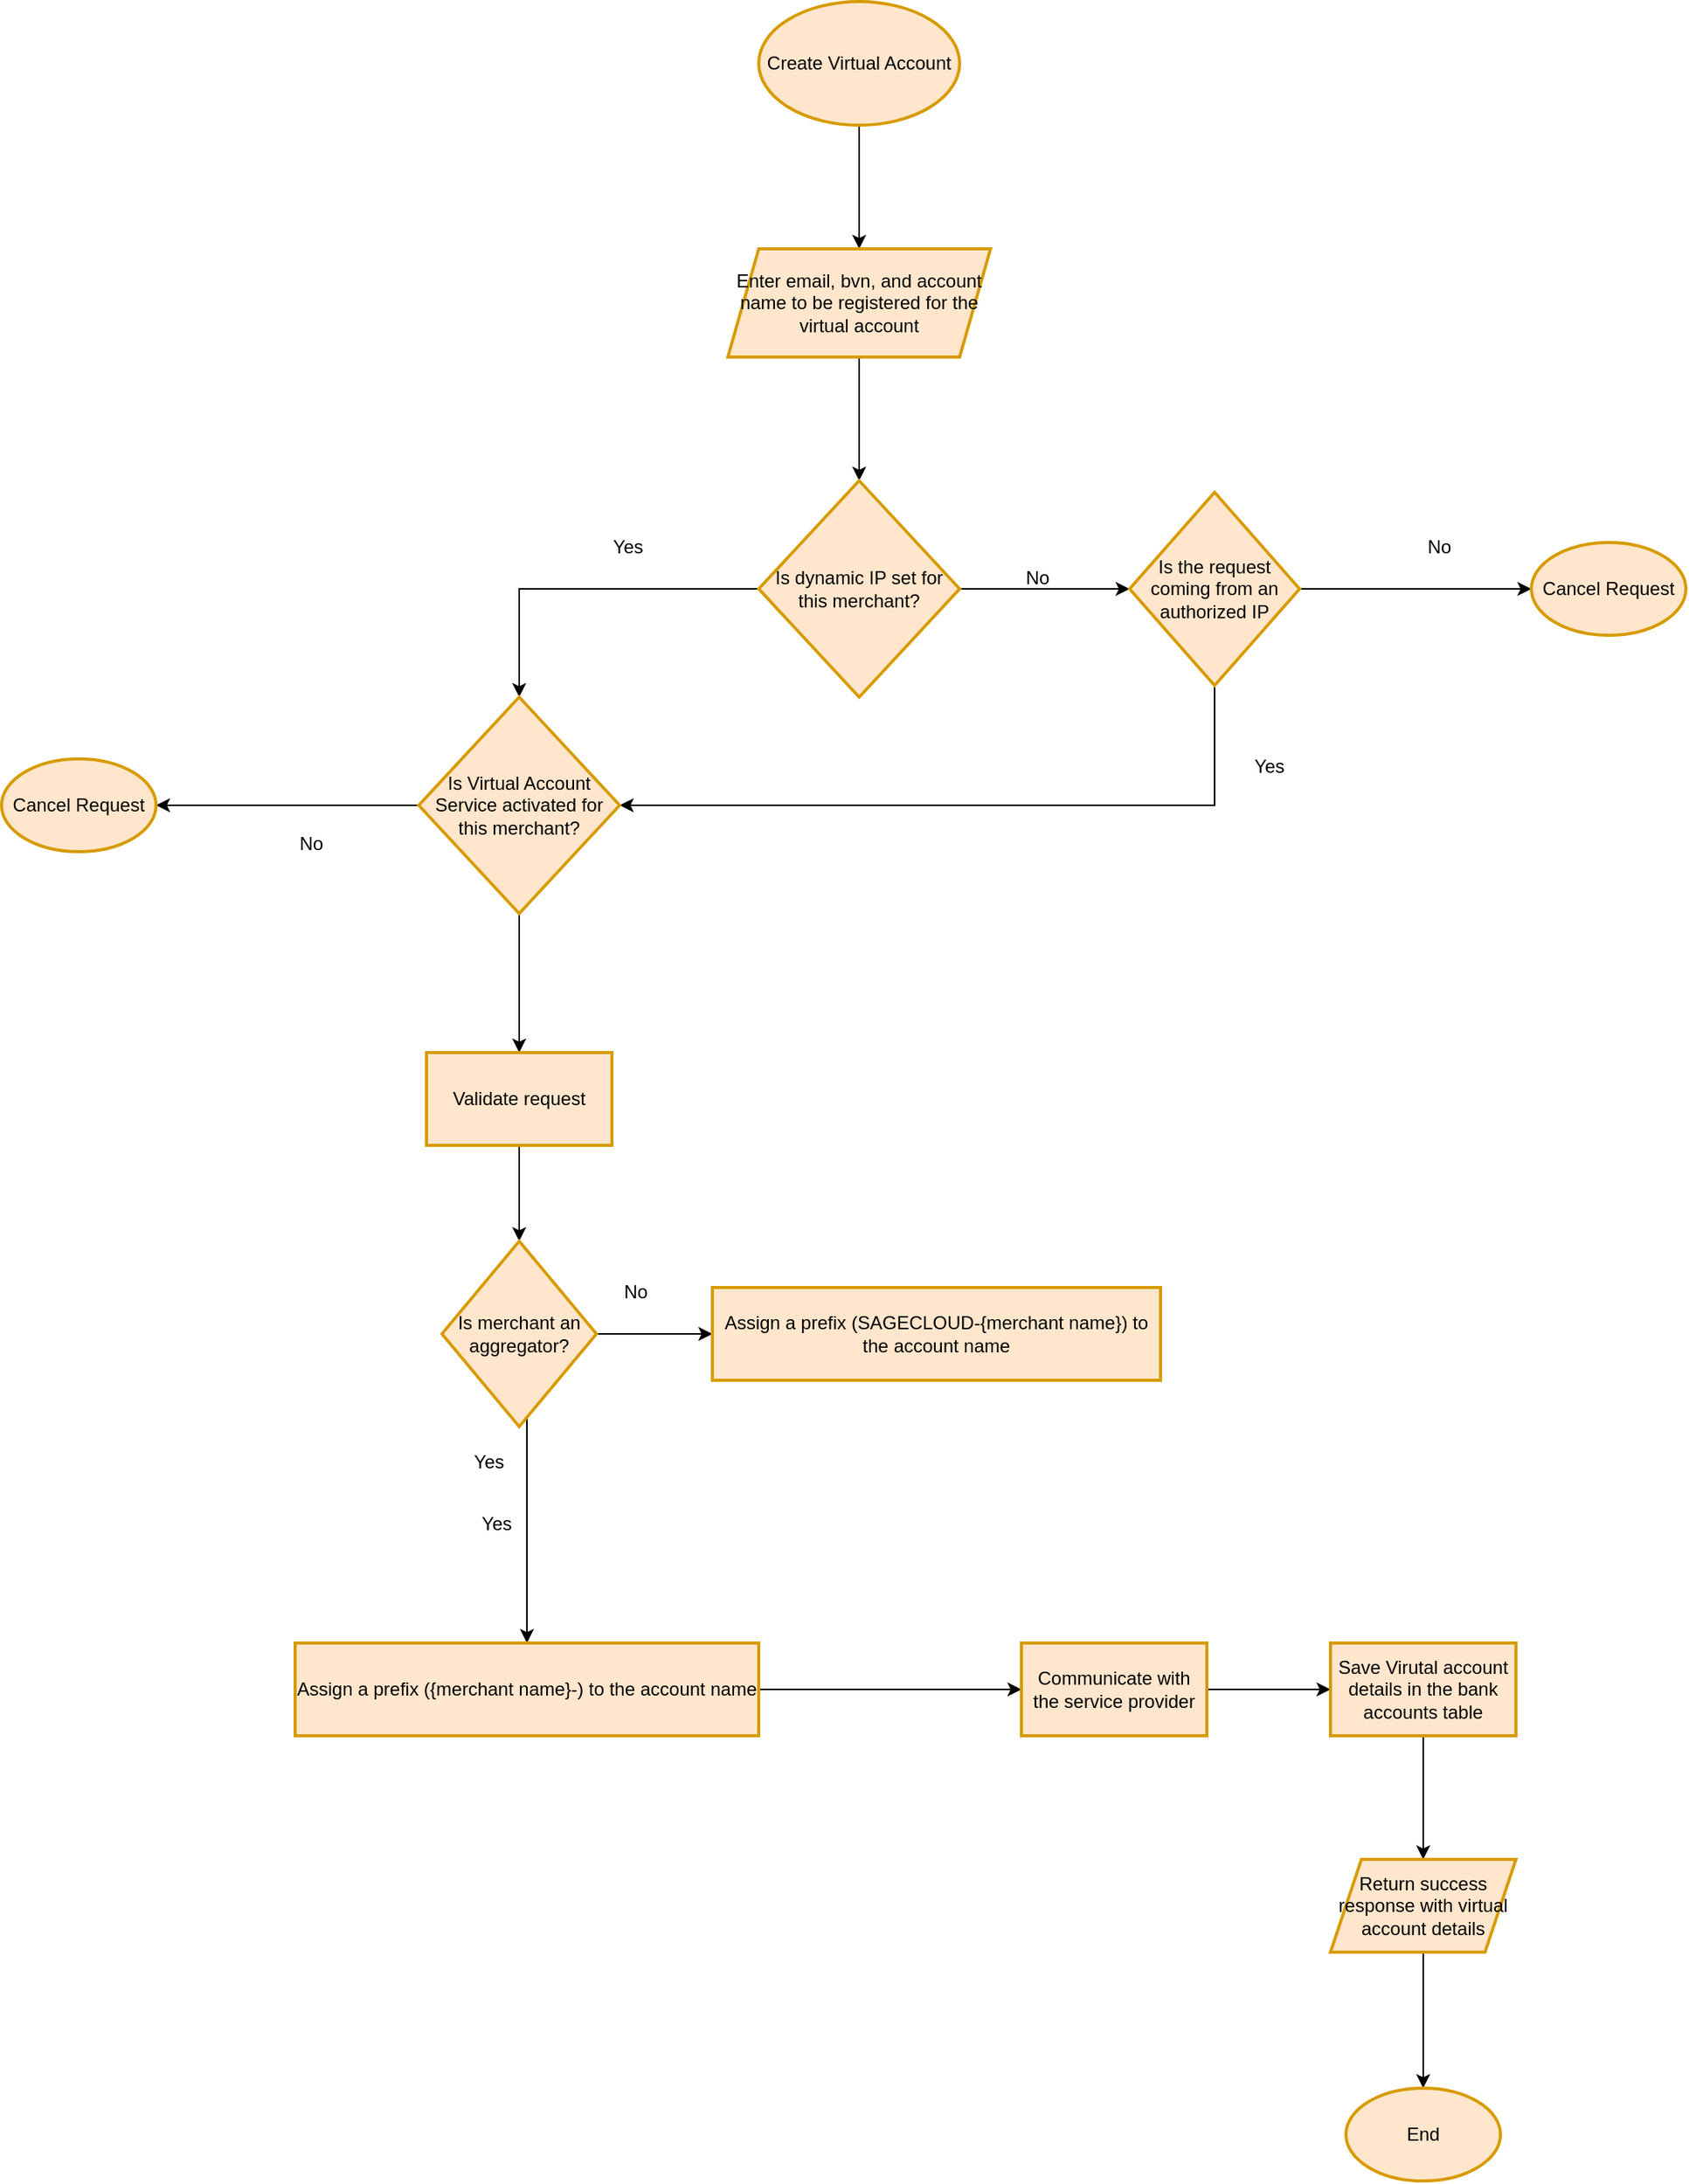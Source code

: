 <mxfile version="24.7.5">
  <diagram id="C5RBs43oDa-KdzZeNtuy" name="Page-1">
    <mxGraphModel dx="2562" dy="1102" grid="1" gridSize="10" guides="1" tooltips="1" connect="1" arrows="1" fold="1" page="1" pageScale="1" pageWidth="827" pageHeight="1169" math="0" shadow="0">
      <root>
        <mxCell id="WIyWlLk6GJQsqaUBKTNV-0" />
        <mxCell id="WIyWlLk6GJQsqaUBKTNV-1" parent="WIyWlLk6GJQsqaUBKTNV-0" />
        <mxCell id="CTJq_3MHYrnL4A5J8H9I-27" value="" style="edgeStyle=orthogonalEdgeStyle;rounded=0;orthogonalLoop=1;jettySize=auto;html=1;" edge="1" parent="WIyWlLk6GJQsqaUBKTNV-1" source="CTJq_3MHYrnL4A5J8H9I-23" target="CTJq_3MHYrnL4A5J8H9I-26">
          <mxGeometry relative="1" as="geometry" />
        </mxCell>
        <mxCell id="CTJq_3MHYrnL4A5J8H9I-23" value="Create Virtual Account" style="strokeWidth=2;html=1;shape=mxgraph.flowchart.start_1;whiteSpace=wrap;fillColor=#ffe6cc;strokeColor=#d79b00;" vertex="1" parent="WIyWlLk6GJQsqaUBKTNV-1">
          <mxGeometry x="380" y="120" width="130" height="80" as="geometry" />
        </mxCell>
        <mxCell id="CTJq_3MHYrnL4A5J8H9I-29" value="" style="edgeStyle=orthogonalEdgeStyle;rounded=0;orthogonalLoop=1;jettySize=auto;html=1;" edge="1" parent="WIyWlLk6GJQsqaUBKTNV-1" source="CTJq_3MHYrnL4A5J8H9I-26" target="CTJq_3MHYrnL4A5J8H9I-28">
          <mxGeometry relative="1" as="geometry" />
        </mxCell>
        <mxCell id="CTJq_3MHYrnL4A5J8H9I-26" value="Enter email, bvn, and account name to be registered for the virtual account" style="shape=parallelogram;perimeter=parallelogramPerimeter;whiteSpace=wrap;html=1;fixedSize=1;strokeWidth=2;fillColor=#ffe6cc;strokeColor=#d79b00;" vertex="1" parent="WIyWlLk6GJQsqaUBKTNV-1">
          <mxGeometry x="360" y="280" width="170" height="70" as="geometry" />
        </mxCell>
        <mxCell id="CTJq_3MHYrnL4A5J8H9I-40" value="" style="edgeStyle=orthogonalEdgeStyle;rounded=0;orthogonalLoop=1;jettySize=auto;html=1;" edge="1" parent="WIyWlLk6GJQsqaUBKTNV-1" source="CTJq_3MHYrnL4A5J8H9I-28" target="CTJq_3MHYrnL4A5J8H9I-39">
          <mxGeometry relative="1" as="geometry" />
        </mxCell>
        <mxCell id="CTJq_3MHYrnL4A5J8H9I-58" value="" style="edgeStyle=orthogonalEdgeStyle;rounded=0;orthogonalLoop=1;jettySize=auto;html=1;" edge="1" parent="WIyWlLk6GJQsqaUBKTNV-1" source="CTJq_3MHYrnL4A5J8H9I-28" target="CTJq_3MHYrnL4A5J8H9I-57">
          <mxGeometry relative="1" as="geometry">
            <Array as="points">
              <mxPoint x="225" y="500" />
            </Array>
          </mxGeometry>
        </mxCell>
        <mxCell id="CTJq_3MHYrnL4A5J8H9I-28" value="Is dynamic IP set for this merchant?" style="rhombus;whiteSpace=wrap;html=1;fillColor=#ffe6cc;strokeColor=#d79b00;strokeWidth=2;" vertex="1" parent="WIyWlLk6GJQsqaUBKTNV-1">
          <mxGeometry x="380" y="430" width="130" height="140" as="geometry" />
        </mxCell>
        <mxCell id="CTJq_3MHYrnL4A5J8H9I-48" value="" style="edgeStyle=orthogonalEdgeStyle;rounded=0;orthogonalLoop=1;jettySize=auto;html=1;" edge="1" parent="WIyWlLk6GJQsqaUBKTNV-1" source="CTJq_3MHYrnL4A5J8H9I-39" target="CTJq_3MHYrnL4A5J8H9I-47">
          <mxGeometry relative="1" as="geometry" />
        </mxCell>
        <mxCell id="CTJq_3MHYrnL4A5J8H9I-62" value="" style="edgeStyle=orthogonalEdgeStyle;rounded=0;orthogonalLoop=1;jettySize=auto;html=1;entryX=1;entryY=0.5;entryDx=0;entryDy=0;" edge="1" parent="WIyWlLk6GJQsqaUBKTNV-1" source="CTJq_3MHYrnL4A5J8H9I-39" target="CTJq_3MHYrnL4A5J8H9I-57">
          <mxGeometry relative="1" as="geometry">
            <mxPoint x="675" y="675" as="targetPoint" />
            <Array as="points">
              <mxPoint x="675" y="640" />
              <mxPoint x="290" y="640" />
            </Array>
          </mxGeometry>
        </mxCell>
        <mxCell id="CTJq_3MHYrnL4A5J8H9I-39" value="Is the request coming from an authorized IP" style="rhombus;whiteSpace=wrap;html=1;fillColor=#ffe6cc;strokeColor=#d79b00;strokeWidth=2;" vertex="1" parent="WIyWlLk6GJQsqaUBKTNV-1">
          <mxGeometry x="620" y="437.5" width="110" height="125" as="geometry" />
        </mxCell>
        <mxCell id="CTJq_3MHYrnL4A5J8H9I-41" value="No&lt;div&gt;&lt;br&gt;&lt;/div&gt;" style="text;html=1;align=center;verticalAlign=middle;resizable=0;points=[];autosize=1;strokeColor=none;fillColor=none;" vertex="1" parent="WIyWlLk6GJQsqaUBKTNV-1">
          <mxGeometry x="540" y="480" width="40" height="40" as="geometry" />
        </mxCell>
        <mxCell id="CTJq_3MHYrnL4A5J8H9I-44" value="Yes" style="text;html=1;align=center;verticalAlign=middle;resizable=0;points=[];autosize=1;strokeColor=none;fillColor=none;" vertex="1" parent="WIyWlLk6GJQsqaUBKTNV-1">
          <mxGeometry x="275" y="458" width="40" height="30" as="geometry" />
        </mxCell>
        <mxCell id="CTJq_3MHYrnL4A5J8H9I-47" value="Cancel Request" style="strokeWidth=2;html=1;shape=mxgraph.flowchart.start_1;whiteSpace=wrap;fillColor=#ffe6cc;strokeColor=#d79b00;" vertex="1" parent="WIyWlLk6GJQsqaUBKTNV-1">
          <mxGeometry x="880" y="470" width="100" height="60" as="geometry" />
        </mxCell>
        <mxCell id="CTJq_3MHYrnL4A5J8H9I-141" value="" style="edgeStyle=orthogonalEdgeStyle;rounded=0;orthogonalLoop=1;jettySize=auto;html=1;entryX=0.5;entryY=0;entryDx=0;entryDy=0;" edge="1" parent="WIyWlLk6GJQsqaUBKTNV-1" source="CTJq_3MHYrnL4A5J8H9I-57" target="CTJq_3MHYrnL4A5J8H9I-129">
          <mxGeometry relative="1" as="geometry">
            <mxPoint x="225" y="1110" as="targetPoint" />
          </mxGeometry>
        </mxCell>
        <mxCell id="CTJq_3MHYrnL4A5J8H9I-144" value="" style="edgeStyle=orthogonalEdgeStyle;rounded=0;orthogonalLoop=1;jettySize=auto;html=1;entryX=1;entryY=0.5;entryDx=0;entryDy=0;entryPerimeter=0;" edge="1" parent="WIyWlLk6GJQsqaUBKTNV-1" source="CTJq_3MHYrnL4A5J8H9I-57" target="CTJq_3MHYrnL4A5J8H9I-146">
          <mxGeometry relative="1" as="geometry">
            <mxPoint x="100" y="920" as="targetPoint" />
          </mxGeometry>
        </mxCell>
        <mxCell id="CTJq_3MHYrnL4A5J8H9I-57" value="Is Virtual Account Service activated for this merchant?" style="rhombus;whiteSpace=wrap;html=1;fillColor=#ffe6cc;strokeColor=#d79b00;strokeWidth=2;" vertex="1" parent="WIyWlLk6GJQsqaUBKTNV-1">
          <mxGeometry x="160" y="570" width="130" height="140" as="geometry" />
        </mxCell>
        <mxCell id="CTJq_3MHYrnL4A5J8H9I-63" value="No" style="text;html=1;align=center;verticalAlign=middle;resizable=0;points=[];autosize=1;strokeColor=none;fillColor=none;" vertex="1" parent="WIyWlLk6GJQsqaUBKTNV-1">
          <mxGeometry x="800" y="458" width="40" height="30" as="geometry" />
        </mxCell>
        <mxCell id="CTJq_3MHYrnL4A5J8H9I-64" value="Yes" style="text;html=1;align=center;verticalAlign=middle;resizable=0;points=[];autosize=1;strokeColor=none;fillColor=none;" vertex="1" parent="WIyWlLk6GJQsqaUBKTNV-1">
          <mxGeometry x="690" y="600" width="40" height="30" as="geometry" />
        </mxCell>
        <mxCell id="CTJq_3MHYrnL4A5J8H9I-127" value="&lt;span style=&quot;color: rgba(0, 0, 0, 0); font-family: monospace; font-size: 0px; text-align: start;&quot;&gt;%3CmxGraphModel%3E%3Croot%3E%3CmxCell%20id%3D%220%22%2F%3E%3CmxCell%20id%3D%221%22%20parent%3D%220%22%2F%3E%3CmxCell%20id%3D%222%22%20value%3D%22%22%20style%3D%22edgeStyle%3DorthogonalEdgeStyle%3Brounded%3D0%3BorthogonalLoop%3D1%3BjettySize%3Dauto%3Bhtml%3D1%3B%22%20edge%3D%221%22%20source%3D%223%22%20target%3D%227%22%20parent%3D%221%22%3E%3CmxGeometry%20relative%3D%221%22%20as%3D%22geometry%22%2F%3E%3C%2FmxCell%3E%3CmxCell%20id%3D%223%22%20value%3D%22Validate%20request%22%20style%3D%22whiteSpace%3Dwrap%3Bhtml%3D1%3BfillColor%3D%23ffe6cc%3BstrokeColor%3D%23d79b00%3BstrokeWidth%3D2%3B%22%20vertex%3D%221%22%20parent%3D%221%22%3E%3CmxGeometry%20x%3D%22-20%22%20y%3D%22690%22%20width%3D%22120%22%20height%3D%2270%22%20as%3D%22geometry%22%2F%3E%3C%2FmxCell%3E%3CmxCell%20id%3D%224%22%20value%3D%22Yes%22%20style%3D%22text%3Bhtml%3D1%3Balign%3Dcenter%3BverticalAlign%3Dmiddle%3Bresizable%3D0%3Bpoints%3D%5B%5D%3Bautosize%3D1%3BstrokeColor%3Dnone%3BfillColor%3Dnone%3B%22%20vertex%3D%221%22%20parent%3D%221%22%3E%3CmxGeometry%20x%3D%22340%22%20y%3D%22678%22%20width%3D%2240%22%20height%3D%2230%22%20as%3D%22geometry%22%2F%3E%3C%2FmxCell%3E%3CmxCell%20id%3D%225%22%20value%3D%22%22%20style%3D%22edgeStyle%3DorthogonalEdgeStyle%3Brounded%3D0%3BorthogonalLoop%3D1%3BjettySize%3Dauto%3Bhtml%3D1%3B%22%20edge%3D%221%22%20source%3D%227%22%20target%3D%228%22%20parent%3D%221%22%3E%3CmxGeometry%20relative%3D%221%22%20as%3D%22geometry%22%2F%3E%3C%2FmxCell%3E%3CmxCell%20id%3D%226%22%20value%3D%22%22%20style%3D%22edgeStyle%3DorthogonalEdgeStyle%3Brounded%3D0%3BorthogonalLoop%3D1%3BjettySize%3Dauto%3Bhtml%3D1%3B%22%20edge%3D%221%22%20source%3D%227%22%20target%3D%2210%22%20parent%3D%221%22%3E%3CmxGeometry%20relative%3D%221%22%20as%3D%22geometry%22%3E%3CArray%20as%3D%22points%22%3E%3CmxPoint%20x%3D%2240%22%20y%3D%221050%22%2F%3E%3CmxPoint%20x%3D%2240%22%20y%3D%221050%22%2F%3E%3C%2FArray%3E%3C%2FmxGeometry%3E%3C%2FmxCell%3E%3CmxCell%20id%3D%227%22%20value%3D%22Is%20merchant%20an%20aggregator%3F%22%20style%3D%22rhombus%3BwhiteSpace%3Dwrap%3Bhtml%3D1%3BfillColor%3D%23ffe6cc%3BstrokeColor%3D%23d79b00%3BstrokeWidth%3D2%3B%22%20vertex%3D%221%22%20parent%3D%221%22%3E%3CmxGeometry%20x%3D%22-10%22%20y%3D%22830%22%20width%3D%22100%22%20height%3D%22120%22%20as%3D%22geometry%22%2F%3E%3C%2FmxCell%3E%3CmxCell%20id%3D%228%22%20value%3D%22Assign%20a%20prefix%20(SAGECLOUD-%7Bmerchant%20name%7D)%20to%20the%20account%20name%22%20style%3D%22whiteSpace%3Dwrap%3Bhtml%3D1%3BfillColor%3D%23ffe6cc%3BstrokeColor%3D%23d79b00%3BstrokeWidth%3D2%3B%22%20vertex%3D%221%22%20parent%3D%221%22%3E%3CmxGeometry%20x%3D%22160%22%20y%3D%22860%22%20width%3D%22290%22%20height%3D%2260%22%20as%3D%22geometry%22%2F%3E%3C%2FmxCell%3E%3CmxCell%20id%3D%229%22%20value%3D%22No%22%20style%3D%22text%3Bhtml%3D1%3Balign%3Dcenter%3BverticalAlign%3Dmiddle%3Bresizable%3D0%3Bpoints%3D%5B%5D%3Bautosize%3D1%3BstrokeColor%3Dnone%3BfillColor%3Dnone%3B%22%20vertex%3D%221%22%20parent%3D%221%22%3E%3CmxGeometry%20x%3D%2290%22%20y%3D%22848%22%20width%3D%2240%22%20height%3D%2230%22%20as%3D%22geometry%22%2F%3E%3C%2FmxCell%3E%3CmxCell%20id%3D%2210%22%20value%3D%22Assign%20a%20prefix%20(%7Bmerchant%20name%7D-)%20to%20the%20account%20name%22%20style%3D%22whiteSpace%3Dwrap%3Bhtml%3D1%3BfillColor%3D%23ffe6cc%3BstrokeColor%3D%23d79b00%3BstrokeWidth%3D2%3B%22%20vertex%3D%221%22%20parent%3D%221%22%3E%3CmxGeometry%20x%3D%22-110%22%20y%3D%221090%22%20width%3D%22300%22%20height%3D%2260%22%20as%3D%22geometry%22%2F%3E%3C%2FmxCell%3E%3CmxCell%20id%3D%2211%22%20value%3D%22Yes%22%20style%3D%22text%3Bhtml%3D1%3Balign%3Dcenter%3BverticalAlign%3Dmiddle%3Bresizable%3D0%3Bpoints%3D%5B%5D%3Bautosize%3D1%3BstrokeColor%3Dnone%3BfillColor%3Dnone%3B%22%20vertex%3D%221%22%20parent%3D%221%22%3E%3CmxGeometry%20y%3D%22998%22%20width%3D%2240%22%20height%3D%2230%22%20as%3D%22geometry%22%2F%3E%3C%2FmxCell%3E%3C%2Froot%3E%3C%2FmxGraphModel%3E&lt;/span&gt;" style="text;html=1;align=center;verticalAlign=middle;resizable=0;points=[];autosize=1;strokeColor=none;fillColor=none;" vertex="1" parent="WIyWlLk6GJQsqaUBKTNV-1">
          <mxGeometry x="240" y="1298" width="20" height="30" as="geometry" />
        </mxCell>
        <mxCell id="CTJq_3MHYrnL4A5J8H9I-128" value="" style="edgeStyle=orthogonalEdgeStyle;rounded=0;orthogonalLoop=1;jettySize=auto;html=1;" edge="1" parent="WIyWlLk6GJQsqaUBKTNV-1" source="CTJq_3MHYrnL4A5J8H9I-129" target="CTJq_3MHYrnL4A5J8H9I-133">
          <mxGeometry relative="1" as="geometry" />
        </mxCell>
        <mxCell id="CTJq_3MHYrnL4A5J8H9I-129" value="Validate request" style="whiteSpace=wrap;html=1;fillColor=#ffe6cc;strokeColor=#d79b00;strokeWidth=2;" vertex="1" parent="WIyWlLk6GJQsqaUBKTNV-1">
          <mxGeometry x="165" y="800" width="120" height="60" as="geometry" />
        </mxCell>
        <mxCell id="CTJq_3MHYrnL4A5J8H9I-130" value="Yes" style="text;html=1;align=center;verticalAlign=middle;resizable=0;points=[];autosize=1;strokeColor=none;fillColor=none;" vertex="1" parent="WIyWlLk6GJQsqaUBKTNV-1">
          <mxGeometry x="185" y="1050" width="40" height="30" as="geometry" />
        </mxCell>
        <mxCell id="CTJq_3MHYrnL4A5J8H9I-131" value="" style="edgeStyle=orthogonalEdgeStyle;rounded=0;orthogonalLoop=1;jettySize=auto;html=1;" edge="1" parent="WIyWlLk6GJQsqaUBKTNV-1" source="CTJq_3MHYrnL4A5J8H9I-133" target="CTJq_3MHYrnL4A5J8H9I-134">
          <mxGeometry relative="1" as="geometry" />
        </mxCell>
        <mxCell id="CTJq_3MHYrnL4A5J8H9I-132" value="" style="edgeStyle=orthogonalEdgeStyle;rounded=0;orthogonalLoop=1;jettySize=auto;html=1;" edge="1" parent="WIyWlLk6GJQsqaUBKTNV-1" source="CTJq_3MHYrnL4A5J8H9I-133" target="CTJq_3MHYrnL4A5J8H9I-136">
          <mxGeometry relative="1" as="geometry">
            <Array as="points">
              <mxPoint x="230" y="1142" />
              <mxPoint x="230" y="1142" />
            </Array>
          </mxGeometry>
        </mxCell>
        <mxCell id="CTJq_3MHYrnL4A5J8H9I-133" value="Is merchant an aggregator?" style="rhombus;whiteSpace=wrap;html=1;fillColor=#ffe6cc;strokeColor=#d79b00;strokeWidth=2;" vertex="1" parent="WIyWlLk6GJQsqaUBKTNV-1">
          <mxGeometry x="175" y="922" width="100" height="120" as="geometry" />
        </mxCell>
        <mxCell id="CTJq_3MHYrnL4A5J8H9I-134" value="Assign a prefix (SAGECLOUD-{merchant name}) to the account name" style="whiteSpace=wrap;html=1;fillColor=#ffe6cc;strokeColor=#d79b00;strokeWidth=2;" vertex="1" parent="WIyWlLk6GJQsqaUBKTNV-1">
          <mxGeometry x="350" y="952" width="290" height="60" as="geometry" />
        </mxCell>
        <mxCell id="CTJq_3MHYrnL4A5J8H9I-135" value="No" style="text;html=1;align=center;verticalAlign=middle;resizable=0;points=[];autosize=1;strokeColor=none;fillColor=none;" vertex="1" parent="WIyWlLk6GJQsqaUBKTNV-1">
          <mxGeometry x="280" y="940" width="40" height="30" as="geometry" />
        </mxCell>
        <mxCell id="CTJq_3MHYrnL4A5J8H9I-155" value="" style="edgeStyle=orthogonalEdgeStyle;rounded=0;orthogonalLoop=1;jettySize=auto;html=1;" edge="1" parent="WIyWlLk6GJQsqaUBKTNV-1" source="CTJq_3MHYrnL4A5J8H9I-136" target="CTJq_3MHYrnL4A5J8H9I-154">
          <mxGeometry relative="1" as="geometry" />
        </mxCell>
        <mxCell id="CTJq_3MHYrnL4A5J8H9I-136" value="Assign a prefix ({merchant name}-) to the account name" style="whiteSpace=wrap;html=1;fillColor=#ffe6cc;strokeColor=#d79b00;strokeWidth=2;" vertex="1" parent="WIyWlLk6GJQsqaUBKTNV-1">
          <mxGeometry x="80" y="1182" width="300" height="60" as="geometry" />
        </mxCell>
        <mxCell id="CTJq_3MHYrnL4A5J8H9I-137" value="Yes" style="text;html=1;align=center;verticalAlign=middle;resizable=0;points=[];autosize=1;strokeColor=none;fillColor=none;" vertex="1" parent="WIyWlLk6GJQsqaUBKTNV-1">
          <mxGeometry x="190" y="1090" width="40" height="30" as="geometry" />
        </mxCell>
        <mxCell id="CTJq_3MHYrnL4A5J8H9I-146" value="Cancel Request" style="strokeWidth=2;html=1;shape=mxgraph.flowchart.start_1;whiteSpace=wrap;fillColor=#ffe6cc;strokeColor=#d79b00;" vertex="1" parent="WIyWlLk6GJQsqaUBKTNV-1">
          <mxGeometry x="-110" y="610" width="100" height="60" as="geometry" />
        </mxCell>
        <mxCell id="CTJq_3MHYrnL4A5J8H9I-148" value="No" style="text;html=1;align=center;verticalAlign=middle;resizable=0;points=[];autosize=1;strokeColor=none;fillColor=none;" vertex="1" parent="WIyWlLk6GJQsqaUBKTNV-1">
          <mxGeometry x="70" y="650" width="40" height="30" as="geometry" />
        </mxCell>
        <mxCell id="CTJq_3MHYrnL4A5J8H9I-157" value="" style="edgeStyle=orthogonalEdgeStyle;rounded=0;orthogonalLoop=1;jettySize=auto;html=1;" edge="1" parent="WIyWlLk6GJQsqaUBKTNV-1" source="CTJq_3MHYrnL4A5J8H9I-154" target="CTJq_3MHYrnL4A5J8H9I-156">
          <mxGeometry relative="1" as="geometry" />
        </mxCell>
        <mxCell id="CTJq_3MHYrnL4A5J8H9I-154" value="Communicate with the service provider" style="whiteSpace=wrap;html=1;fillColor=#ffe6cc;strokeColor=#d79b00;strokeWidth=2;" vertex="1" parent="WIyWlLk6GJQsqaUBKTNV-1">
          <mxGeometry x="550" y="1182" width="120" height="60" as="geometry" />
        </mxCell>
        <mxCell id="CTJq_3MHYrnL4A5J8H9I-159" value="" style="edgeStyle=orthogonalEdgeStyle;rounded=0;orthogonalLoop=1;jettySize=auto;html=1;" edge="1" parent="WIyWlLk6GJQsqaUBKTNV-1" source="CTJq_3MHYrnL4A5J8H9I-156" target="CTJq_3MHYrnL4A5J8H9I-158">
          <mxGeometry relative="1" as="geometry" />
        </mxCell>
        <mxCell id="CTJq_3MHYrnL4A5J8H9I-156" value="Save Virutal account details in the bank accounts table" style="whiteSpace=wrap;html=1;fillColor=#ffe6cc;strokeColor=#d79b00;strokeWidth=2;" vertex="1" parent="WIyWlLk6GJQsqaUBKTNV-1">
          <mxGeometry x="750" y="1182" width="120" height="60" as="geometry" />
        </mxCell>
        <mxCell id="CTJq_3MHYrnL4A5J8H9I-161" value="" style="edgeStyle=orthogonalEdgeStyle;rounded=0;orthogonalLoop=1;jettySize=auto;html=1;entryX=0.5;entryY=0;entryDx=0;entryDy=0;entryPerimeter=0;" edge="1" parent="WIyWlLk6GJQsqaUBKTNV-1" source="CTJq_3MHYrnL4A5J8H9I-158" target="CTJq_3MHYrnL4A5J8H9I-162">
          <mxGeometry relative="1" as="geometry">
            <mxPoint x="810" y="1452" as="targetPoint" />
          </mxGeometry>
        </mxCell>
        <mxCell id="CTJq_3MHYrnL4A5J8H9I-158" value="Return success response with virtual account details" style="shape=parallelogram;perimeter=parallelogramPerimeter;whiteSpace=wrap;html=1;fixedSize=1;fillColor=#ffe6cc;strokeColor=#d79b00;strokeWidth=2;" vertex="1" parent="WIyWlLk6GJQsqaUBKTNV-1">
          <mxGeometry x="750" y="1322" width="120" height="60" as="geometry" />
        </mxCell>
        <mxCell id="CTJq_3MHYrnL4A5J8H9I-162" value="End" style="strokeWidth=2;html=1;shape=mxgraph.flowchart.start_1;whiteSpace=wrap;fillColor=#ffe6cc;strokeColor=#d79b00;" vertex="1" parent="WIyWlLk6GJQsqaUBKTNV-1">
          <mxGeometry x="760" y="1470" width="100" height="60" as="geometry" />
        </mxCell>
      </root>
    </mxGraphModel>
  </diagram>
</mxfile>

